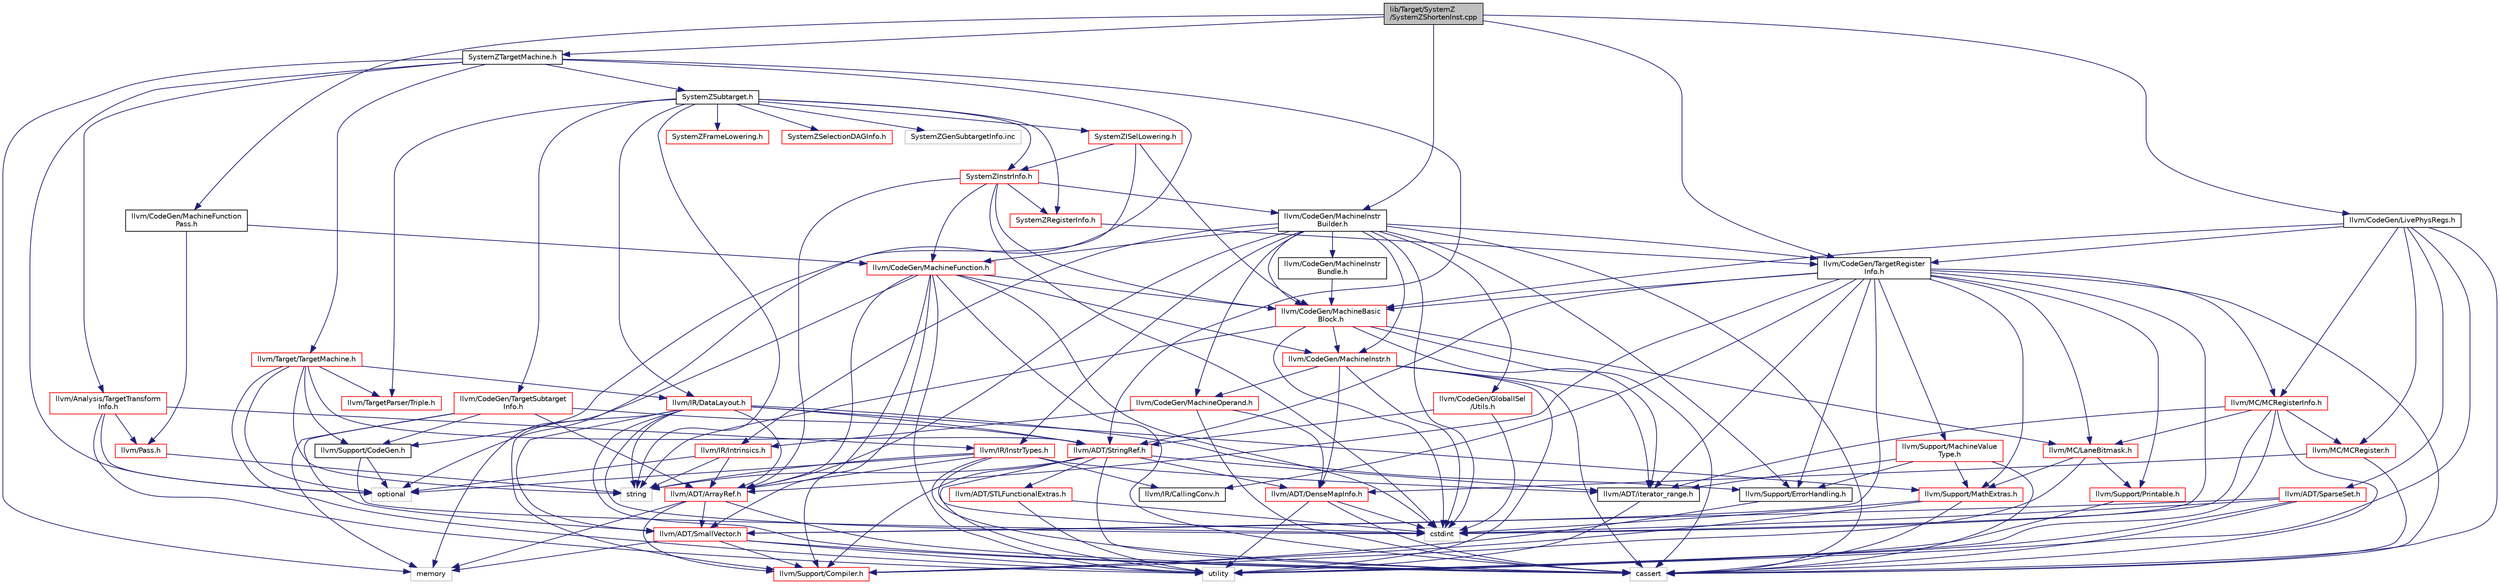 digraph "lib/Target/SystemZ/SystemZShortenInst.cpp"
{
 // LATEX_PDF_SIZE
  bgcolor="transparent";
  edge [fontname="Helvetica",fontsize="10",labelfontname="Helvetica",labelfontsize="10"];
  node [fontname="Helvetica",fontsize="10",shape=record];
  Node1 [label="lib/Target/SystemZ\l/SystemZShortenInst.cpp",height=0.2,width=0.4,color="black", fillcolor="grey75", style="filled", fontcolor="black",tooltip=" "];
  Node1 -> Node2 [color="midnightblue",fontsize="10",style="solid",fontname="Helvetica"];
  Node2 [label="SystemZTargetMachine.h",height=0.2,width=0.4,color="black",URL="$SystemZTargetMachine_8h.html",tooltip=" "];
  Node2 -> Node3 [color="midnightblue",fontsize="10",style="solid",fontname="Helvetica"];
  Node3 [label="SystemZSubtarget.h",height=0.2,width=0.4,color="black",URL="$SystemZSubtarget_8h.html",tooltip=" "];
  Node3 -> Node4 [color="midnightblue",fontsize="10",style="solid",fontname="Helvetica"];
  Node4 [label="SystemZFrameLowering.h",height=0.2,width=0.4,color="red",URL="$SystemZFrameLowering_8h.html",tooltip=" "];
  Node3 -> Node190 [color="midnightblue",fontsize="10",style="solid",fontname="Helvetica"];
  Node190 [label="SystemZISelLowering.h",height=0.2,width=0.4,color="red",URL="$SystemZISelLowering_8h.html",tooltip=" "];
  Node190 -> Node192 [color="midnightblue",fontsize="10",style="solid",fontname="Helvetica"];
  Node192 [label="SystemZInstrInfo.h",height=0.2,width=0.4,color="red",URL="$SystemZInstrInfo_8h.html",tooltip=" "];
  Node192 -> Node193 [color="midnightblue",fontsize="10",style="solid",fontname="Helvetica"];
  Node193 [label="SystemZRegisterInfo.h",height=0.2,width=0.4,color="red",URL="$SystemZRegisterInfo_8h.html",tooltip=" "];
  Node193 -> Node166 [color="midnightblue",fontsize="10",style="solid",fontname="Helvetica"];
  Node166 [label="llvm/CodeGen/TargetRegister\lInfo.h",height=0.2,width=0.4,color="black",URL="$TargetRegisterInfo_8h.html",tooltip=" "];
  Node166 -> Node95 [color="midnightblue",fontsize="10",style="solid",fontname="Helvetica"];
  Node95 [label="llvm/ADT/ArrayRef.h",height=0.2,width=0.4,color="red",URL="$ArrayRef_8h.html",tooltip=" "];
  Node95 -> Node17 [color="midnightblue",fontsize="10",style="solid",fontname="Helvetica"];
  Node17 [label="llvm/ADT/SmallVector.h",height=0.2,width=0.4,color="red",URL="$SmallVector_8h.html",tooltip=" "];
  Node17 -> Node18 [color="midnightblue",fontsize="10",style="solid",fontname="Helvetica"];
  Node18 [label="llvm/Support/Compiler.h",height=0.2,width=0.4,color="red",URL="$Compiler_8h.html",tooltip=" "];
  Node17 -> Node25 [color="midnightblue",fontsize="10",style="solid",fontname="Helvetica"];
  Node25 [label="cassert",height=0.2,width=0.4,color="grey75",tooltip=" "];
  Node17 -> Node11 [color="midnightblue",fontsize="10",style="solid",fontname="Helvetica"];
  Node11 [label="memory",height=0.2,width=0.4,color="grey75",tooltip=" "];
  Node17 -> Node23 [color="midnightblue",fontsize="10",style="solid",fontname="Helvetica"];
  Node23 [label="utility",height=0.2,width=0.4,color="grey75",tooltip=" "];
  Node95 -> Node18 [color="midnightblue",fontsize="10",style="solid",fontname="Helvetica"];
  Node95 -> Node25 [color="midnightblue",fontsize="10",style="solid",fontname="Helvetica"];
  Node95 -> Node11 [color="midnightblue",fontsize="10",style="solid",fontname="Helvetica"];
  Node166 -> Node17 [color="midnightblue",fontsize="10",style="solid",fontname="Helvetica"];
  Node166 -> Node55 [color="midnightblue",fontsize="10",style="solid",fontname="Helvetica"];
  Node55 [label="llvm/ADT/StringRef.h",height=0.2,width=0.4,color="red",URL="$StringRef_8h.html",tooltip=" "];
  Node55 -> Node36 [color="midnightblue",fontsize="10",style="solid",fontname="Helvetica"];
  Node36 [label="llvm/ADT/DenseMapInfo.h",height=0.2,width=0.4,color="red",URL="$DenseMapInfo_8h.html",tooltip=" "];
  Node36 -> Node25 [color="midnightblue",fontsize="10",style="solid",fontname="Helvetica"];
  Node36 -> Node37 [color="midnightblue",fontsize="10",style="solid",fontname="Helvetica"];
  Node37 [label="cstdint",height=0.2,width=0.4,color="grey75",tooltip=" "];
  Node36 -> Node23 [color="midnightblue",fontsize="10",style="solid",fontname="Helvetica"];
  Node55 -> Node56 [color="midnightblue",fontsize="10",style="solid",fontname="Helvetica"];
  Node56 [label="llvm/ADT/STLFunctionalExtras.h",height=0.2,width=0.4,color="red",URL="$STLFunctionalExtras_8h.html",tooltip=" "];
  Node56 -> Node37 [color="midnightblue",fontsize="10",style="solid",fontname="Helvetica"];
  Node56 -> Node23 [color="midnightblue",fontsize="10",style="solid",fontname="Helvetica"];
  Node55 -> Node50 [color="midnightblue",fontsize="10",style="solid",fontname="Helvetica"];
  Node50 [label="llvm/ADT/iterator_range.h",height=0.2,width=0.4,color="black",URL="$iterator__range_8h.html",tooltip=" "];
  Node50 -> Node23 [color="midnightblue",fontsize="10",style="solid",fontname="Helvetica"];
  Node55 -> Node18 [color="midnightblue",fontsize="10",style="solid",fontname="Helvetica"];
  Node55 -> Node25 [color="midnightblue",fontsize="10",style="solid",fontname="Helvetica"];
  Node55 -> Node46 [color="midnightblue",fontsize="10",style="solid",fontname="Helvetica"];
  Node46 [label="string",height=0.2,width=0.4,color="grey75",tooltip=" "];
  Node55 -> Node23 [color="midnightblue",fontsize="10",style="solid",fontname="Helvetica"];
  Node166 -> Node50 [color="midnightblue",fontsize="10",style="solid",fontname="Helvetica"];
  Node166 -> Node48 [color="midnightblue",fontsize="10",style="solid",fontname="Helvetica"];
  Node48 [label="llvm/CodeGen/MachineBasic\lBlock.h",height=0.2,width=0.4,color="red",URL="$MachineBasicBlock_8h.html",tooltip=" "];
  Node48 -> Node50 [color="midnightblue",fontsize="10",style="solid",fontname="Helvetica"];
  Node48 -> Node71 [color="midnightblue",fontsize="10",style="solid",fontname="Helvetica"];
  Node71 [label="llvm/CodeGen/MachineInstr.h",height=0.2,width=0.4,color="red",URL="$MachineInstr_8h.html",tooltip=" "];
  Node71 -> Node36 [color="midnightblue",fontsize="10",style="solid",fontname="Helvetica"];
  Node71 -> Node50 [color="midnightblue",fontsize="10",style="solid",fontname="Helvetica"];
  Node71 -> Node126 [color="midnightblue",fontsize="10",style="solid",fontname="Helvetica"];
  Node126 [label="llvm/CodeGen/MachineOperand.h",height=0.2,width=0.4,color="red",URL="$MachineOperand_8h.html",tooltip=" "];
  Node126 -> Node36 [color="midnightblue",fontsize="10",style="solid",fontname="Helvetica"];
  Node126 -> Node127 [color="midnightblue",fontsize="10",style="solid",fontname="Helvetica"];
  Node127 [label="llvm/IR/Intrinsics.h",height=0.2,width=0.4,color="red",URL="$Intrinsics_8h.html",tooltip=" "];
  Node127 -> Node95 [color="midnightblue",fontsize="10",style="solid",fontname="Helvetica"];
  Node127 -> Node45 [color="midnightblue",fontsize="10",style="solid",fontname="Helvetica"];
  Node45 [label="optional",height=0.2,width=0.4,color="grey75",tooltip=" "];
  Node127 -> Node46 [color="midnightblue",fontsize="10",style="solid",fontname="Helvetica"];
  Node126 -> Node25 [color="midnightblue",fontsize="10",style="solid",fontname="Helvetica"];
  Node71 -> Node25 [color="midnightblue",fontsize="10",style="solid",fontname="Helvetica"];
  Node71 -> Node37 [color="midnightblue",fontsize="10",style="solid",fontname="Helvetica"];
  Node71 -> Node23 [color="midnightblue",fontsize="10",style="solid",fontname="Helvetica"];
  Node48 -> Node145 [color="midnightblue",fontsize="10",style="solid",fontname="Helvetica"];
  Node145 [label="llvm/MC/LaneBitmask.h",height=0.2,width=0.4,color="red",URL="$LaneBitmask_8h.html",tooltip=" "];
  Node145 -> Node18 [color="midnightblue",fontsize="10",style="solid",fontname="Helvetica"];
  Node145 -> Node52 [color="midnightblue",fontsize="10",style="solid",fontname="Helvetica"];
  Node52 [label="llvm/Support/MathExtras.h",height=0.2,width=0.4,color="red",URL="$MathExtras_8h.html",tooltip=" "];
  Node52 -> Node18 [color="midnightblue",fontsize="10",style="solid",fontname="Helvetica"];
  Node52 -> Node25 [color="midnightblue",fontsize="10",style="solid",fontname="Helvetica"];
  Node52 -> Node37 [color="midnightblue",fontsize="10",style="solid",fontname="Helvetica"];
  Node145 -> Node148 [color="midnightblue",fontsize="10",style="solid",fontname="Helvetica"];
  Node148 [label="llvm/Support/Printable.h",height=0.2,width=0.4,color="red",URL="$Printable_8h.html",tooltip=" "];
  Node148 -> Node23 [color="midnightblue",fontsize="10",style="solid",fontname="Helvetica"];
  Node48 -> Node25 [color="midnightblue",fontsize="10",style="solid",fontname="Helvetica"];
  Node48 -> Node37 [color="midnightblue",fontsize="10",style="solid",fontname="Helvetica"];
  Node48 -> Node46 [color="midnightblue",fontsize="10",style="solid",fontname="Helvetica"];
  Node166 -> Node167 [color="midnightblue",fontsize="10",style="solid",fontname="Helvetica"];
  Node167 [label="llvm/IR/CallingConv.h",height=0.2,width=0.4,color="black",URL="$CallingConv_8h.html",tooltip=" "];
  Node166 -> Node145 [color="midnightblue",fontsize="10",style="solid",fontname="Helvetica"];
  Node166 -> Node168 [color="midnightblue",fontsize="10",style="solid",fontname="Helvetica"];
  Node168 [label="llvm/MC/MCRegisterInfo.h",height=0.2,width=0.4,color="red",URL="$MCRegisterInfo_8h.html",tooltip=" "];
  Node168 -> Node50 [color="midnightblue",fontsize="10",style="solid",fontname="Helvetica"];
  Node168 -> Node145 [color="midnightblue",fontsize="10",style="solid",fontname="Helvetica"];
  Node168 -> Node35 [color="midnightblue",fontsize="10",style="solid",fontname="Helvetica"];
  Node35 [label="llvm/MC/MCRegister.h",height=0.2,width=0.4,color="red",URL="$MCRegister_8h.html",tooltip=" "];
  Node35 -> Node36 [color="midnightblue",fontsize="10",style="solid",fontname="Helvetica"];
  Node35 -> Node25 [color="midnightblue",fontsize="10",style="solid",fontname="Helvetica"];
  Node168 -> Node25 [color="midnightblue",fontsize="10",style="solid",fontname="Helvetica"];
  Node168 -> Node37 [color="midnightblue",fontsize="10",style="solid",fontname="Helvetica"];
  Node168 -> Node23 [color="midnightblue",fontsize="10",style="solid",fontname="Helvetica"];
  Node166 -> Node41 [color="midnightblue",fontsize="10",style="solid",fontname="Helvetica"];
  Node41 [label="llvm/Support/ErrorHandling.h",height=0.2,width=0.4,color="black",URL="$Support_2ErrorHandling_8h.html",tooltip=" "];
  Node41 -> Node18 [color="midnightblue",fontsize="10",style="solid",fontname="Helvetica"];
  Node166 -> Node124 [color="midnightblue",fontsize="10",style="solid",fontname="Helvetica"];
  Node124 [label="llvm/Support/MachineValue\lType.h",height=0.2,width=0.4,color="red",URL="$MachineValueType_8h.html",tooltip=" "];
  Node124 -> Node50 [color="midnightblue",fontsize="10",style="solid",fontname="Helvetica"];
  Node124 -> Node41 [color="midnightblue",fontsize="10",style="solid",fontname="Helvetica"];
  Node124 -> Node52 [color="midnightblue",fontsize="10",style="solid",fontname="Helvetica"];
  Node124 -> Node25 [color="midnightblue",fontsize="10",style="solid",fontname="Helvetica"];
  Node166 -> Node52 [color="midnightblue",fontsize="10",style="solid",fontname="Helvetica"];
  Node166 -> Node148 [color="midnightblue",fontsize="10",style="solid",fontname="Helvetica"];
  Node166 -> Node25 [color="midnightblue",fontsize="10",style="solid",fontname="Helvetica"];
  Node166 -> Node37 [color="midnightblue",fontsize="10",style="solid",fontname="Helvetica"];
  Node192 -> Node95 [color="midnightblue",fontsize="10",style="solid",fontname="Helvetica"];
  Node192 -> Node48 [color="midnightblue",fontsize="10",style="solid",fontname="Helvetica"];
  Node192 -> Node158 [color="midnightblue",fontsize="10",style="solid",fontname="Helvetica"];
  Node158 [label="llvm/CodeGen/MachineFunction.h",height=0.2,width=0.4,color="red",URL="$MachineFunction_8h.html",tooltip=" "];
  Node158 -> Node95 [color="midnightblue",fontsize="10",style="solid",fontname="Helvetica"];
  Node158 -> Node17 [color="midnightblue",fontsize="10",style="solid",fontname="Helvetica"];
  Node158 -> Node48 [color="midnightblue",fontsize="10",style="solid",fontname="Helvetica"];
  Node158 -> Node71 [color="midnightblue",fontsize="10",style="solid",fontname="Helvetica"];
  Node158 -> Node18 [color="midnightblue",fontsize="10",style="solid",fontname="Helvetica"];
  Node158 -> Node25 [color="midnightblue",fontsize="10",style="solid",fontname="Helvetica"];
  Node158 -> Node37 [color="midnightblue",fontsize="10",style="solid",fontname="Helvetica"];
  Node158 -> Node11 [color="midnightblue",fontsize="10",style="solid",fontname="Helvetica"];
  Node158 -> Node23 [color="midnightblue",fontsize="10",style="solid",fontname="Helvetica"];
  Node192 -> Node151 [color="midnightblue",fontsize="10",style="solid",fontname="Helvetica"];
  Node151 [label="llvm/CodeGen/MachineInstr\lBuilder.h",height=0.2,width=0.4,color="black",URL="$MachineInstrBuilder_8h.html",tooltip=" "];
  Node151 -> Node95 [color="midnightblue",fontsize="10",style="solid",fontname="Helvetica"];
  Node151 -> Node152 [color="midnightblue",fontsize="10",style="solid",fontname="Helvetica"];
  Node152 [label="llvm/CodeGen/GlobalISel\l/Utils.h",height=0.2,width=0.4,color="red",URL="$CodeGen_2GlobalISel_2Utils_8h.html",tooltip=" "];
  Node152 -> Node55 [color="midnightblue",fontsize="10",style="solid",fontname="Helvetica"];
  Node152 -> Node37 [color="midnightblue",fontsize="10",style="solid",fontname="Helvetica"];
  Node151 -> Node48 [color="midnightblue",fontsize="10",style="solid",fontname="Helvetica"];
  Node151 -> Node158 [color="midnightblue",fontsize="10",style="solid",fontname="Helvetica"];
  Node151 -> Node71 [color="midnightblue",fontsize="10",style="solid",fontname="Helvetica"];
  Node151 -> Node165 [color="midnightblue",fontsize="10",style="solid",fontname="Helvetica"];
  Node165 [label="llvm/CodeGen/MachineInstr\lBundle.h",height=0.2,width=0.4,color="black",URL="$MachineInstrBundle_8h.html",tooltip=" "];
  Node165 -> Node48 [color="midnightblue",fontsize="10",style="solid",fontname="Helvetica"];
  Node151 -> Node126 [color="midnightblue",fontsize="10",style="solid",fontname="Helvetica"];
  Node151 -> Node166 [color="midnightblue",fontsize="10",style="solid",fontname="Helvetica"];
  Node151 -> Node169 [color="midnightblue",fontsize="10",style="solid",fontname="Helvetica"];
  Node169 [label="llvm/IR/InstrTypes.h",height=0.2,width=0.4,color="red",URL="$InstrTypes_8h.html",tooltip=" "];
  Node169 -> Node95 [color="midnightblue",fontsize="10",style="solid",fontname="Helvetica"];
  Node169 -> Node50 [color="midnightblue",fontsize="10",style="solid",fontname="Helvetica"];
  Node169 -> Node167 [color="midnightblue",fontsize="10",style="solid",fontname="Helvetica"];
  Node169 -> Node25 [color="midnightblue",fontsize="10",style="solid",fontname="Helvetica"];
  Node169 -> Node37 [color="midnightblue",fontsize="10",style="solid",fontname="Helvetica"];
  Node169 -> Node45 [color="midnightblue",fontsize="10",style="solid",fontname="Helvetica"];
  Node169 -> Node46 [color="midnightblue",fontsize="10",style="solid",fontname="Helvetica"];
  Node151 -> Node127 [color="midnightblue",fontsize="10",style="solid",fontname="Helvetica"];
  Node151 -> Node41 [color="midnightblue",fontsize="10",style="solid",fontname="Helvetica"];
  Node151 -> Node25 [color="midnightblue",fontsize="10",style="solid",fontname="Helvetica"];
  Node151 -> Node37 [color="midnightblue",fontsize="10",style="solid",fontname="Helvetica"];
  Node192 -> Node37 [color="midnightblue",fontsize="10",style="solid",fontname="Helvetica"];
  Node190 -> Node48 [color="midnightblue",fontsize="10",style="solid",fontname="Helvetica"];
  Node190 -> Node45 [color="midnightblue",fontsize="10",style="solid",fontname="Helvetica"];
  Node3 -> Node192 [color="midnightblue",fontsize="10",style="solid",fontname="Helvetica"];
  Node3 -> Node193 [color="midnightblue",fontsize="10",style="solid",fontname="Helvetica"];
  Node3 -> Node277 [color="midnightblue",fontsize="10",style="solid",fontname="Helvetica"];
  Node277 [label="SystemZSelectionDAGInfo.h",height=0.2,width=0.4,color="red",URL="$SystemZSelectionDAGInfo_8h.html",tooltip=" "];
  Node3 -> Node202 [color="midnightblue",fontsize="10",style="solid",fontname="Helvetica"];
  Node202 [label="llvm/CodeGen/TargetSubtarget\lInfo.h",height=0.2,width=0.4,color="red",URL="$TargetSubtargetInfo_8h.html",tooltip=" "];
  Node202 -> Node95 [color="midnightblue",fontsize="10",style="solid",fontname="Helvetica"];
  Node202 -> Node17 [color="midnightblue",fontsize="10",style="solid",fontname="Helvetica"];
  Node202 -> Node55 [color="midnightblue",fontsize="10",style="solid",fontname="Helvetica"];
  Node202 -> Node172 [color="midnightblue",fontsize="10",style="solid",fontname="Helvetica"];
  Node172 [label="llvm/Support/CodeGen.h",height=0.2,width=0.4,color="black",URL="$CodeGen_8h.html",tooltip=" "];
  Node172 -> Node37 [color="midnightblue",fontsize="10",style="solid",fontname="Helvetica"];
  Node172 -> Node45 [color="midnightblue",fontsize="10",style="solid",fontname="Helvetica"];
  Node202 -> Node11 [color="midnightblue",fontsize="10",style="solid",fontname="Helvetica"];
  Node3 -> Node257 [color="midnightblue",fontsize="10",style="solid",fontname="Helvetica"];
  Node257 [label="llvm/IR/DataLayout.h",height=0.2,width=0.4,color="red",URL="$DataLayout_8h.html",tooltip=" "];
  Node257 -> Node95 [color="midnightblue",fontsize="10",style="solid",fontname="Helvetica"];
  Node257 -> Node17 [color="midnightblue",fontsize="10",style="solid",fontname="Helvetica"];
  Node257 -> Node55 [color="midnightblue",fontsize="10",style="solid",fontname="Helvetica"];
  Node257 -> Node18 [color="midnightblue",fontsize="10",style="solid",fontname="Helvetica"];
  Node257 -> Node41 [color="midnightblue",fontsize="10",style="solid",fontname="Helvetica"];
  Node257 -> Node52 [color="midnightblue",fontsize="10",style="solid",fontname="Helvetica"];
  Node257 -> Node25 [color="midnightblue",fontsize="10",style="solid",fontname="Helvetica"];
  Node257 -> Node37 [color="midnightblue",fontsize="10",style="solid",fontname="Helvetica"];
  Node257 -> Node46 [color="midnightblue",fontsize="10",style="solid",fontname="Helvetica"];
  Node3 -> Node223 [color="midnightblue",fontsize="10",style="solid",fontname="Helvetica"];
  Node223 [label="llvm/TargetParser/Triple.h",height=0.2,width=0.4,color="red",URL="$Triple_8h.html",tooltip=" "];
  Node3 -> Node46 [color="midnightblue",fontsize="10",style="solid",fontname="Helvetica"];
  Node3 -> Node14 [color="midnightblue",fontsize="10",style="solid",fontname="Helvetica"];
  Node14 [label="SystemZGenSubtargetInfo.inc",height=0.2,width=0.4,color="grey75",tooltip=" "];
  Node2 -> Node55 [color="midnightblue",fontsize="10",style="solid",fontname="Helvetica"];
  Node2 -> Node279 [color="midnightblue",fontsize="10",style="solid",fontname="Helvetica"];
  Node279 [label="llvm/Analysis/TargetTransform\lInfo.h",height=0.2,width=0.4,color="red",URL="$TargetTransformInfo_8h.html",tooltip=" "];
  Node279 -> Node169 [color="midnightblue",fontsize="10",style="solid",fontname="Helvetica"];
  Node279 -> Node228 [color="midnightblue",fontsize="10",style="solid",fontname="Helvetica"];
  Node228 [label="llvm/Pass.h",height=0.2,width=0.4,color="red",URL="$Pass_8h.html",tooltip=" "];
  Node228 -> Node46 [color="midnightblue",fontsize="10",style="solid",fontname="Helvetica"];
  Node279 -> Node45 [color="midnightblue",fontsize="10",style="solid",fontname="Helvetica"];
  Node279 -> Node23 [color="midnightblue",fontsize="10",style="solid",fontname="Helvetica"];
  Node2 -> Node172 [color="midnightblue",fontsize="10",style="solid",fontname="Helvetica"];
  Node2 -> Node282 [color="midnightblue",fontsize="10",style="solid",fontname="Helvetica"];
  Node282 [label="llvm/Target/TargetMachine.h",height=0.2,width=0.4,color="red",URL="$Target_2TargetMachine_8h.html",tooltip=" "];
  Node282 -> Node55 [color="midnightblue",fontsize="10",style="solid",fontname="Helvetica"];
  Node282 -> Node257 [color="midnightblue",fontsize="10",style="solid",fontname="Helvetica"];
  Node282 -> Node172 [color="midnightblue",fontsize="10",style="solid",fontname="Helvetica"];
  Node282 -> Node223 [color="midnightblue",fontsize="10",style="solid",fontname="Helvetica"];
  Node282 -> Node45 [color="midnightblue",fontsize="10",style="solid",fontname="Helvetica"];
  Node282 -> Node46 [color="midnightblue",fontsize="10",style="solid",fontname="Helvetica"];
  Node282 -> Node23 [color="midnightblue",fontsize="10",style="solid",fontname="Helvetica"];
  Node2 -> Node11 [color="midnightblue",fontsize="10",style="solid",fontname="Helvetica"];
  Node2 -> Node45 [color="midnightblue",fontsize="10",style="solid",fontname="Helvetica"];
  Node1 -> Node286 [color="midnightblue",fontsize="10",style="solid",fontname="Helvetica"];
  Node286 [label="llvm/CodeGen/LivePhysRegs.h",height=0.2,width=0.4,color="black",URL="$LivePhysRegs_8h.html",tooltip=" "];
  Node286 -> Node287 [color="midnightblue",fontsize="10",style="solid",fontname="Helvetica"];
  Node287 [label="llvm/ADT/SparseSet.h",height=0.2,width=0.4,color="red",URL="$SparseSet_8h.html",tooltip=" "];
  Node287 -> Node17 [color="midnightblue",fontsize="10",style="solid",fontname="Helvetica"];
  Node287 -> Node25 [color="midnightblue",fontsize="10",style="solid",fontname="Helvetica"];
  Node287 -> Node37 [color="midnightblue",fontsize="10",style="solid",fontname="Helvetica"];
  Node287 -> Node23 [color="midnightblue",fontsize="10",style="solid",fontname="Helvetica"];
  Node286 -> Node48 [color="midnightblue",fontsize="10",style="solid",fontname="Helvetica"];
  Node286 -> Node166 [color="midnightblue",fontsize="10",style="solid",fontname="Helvetica"];
  Node286 -> Node35 [color="midnightblue",fontsize="10",style="solid",fontname="Helvetica"];
  Node286 -> Node168 [color="midnightblue",fontsize="10",style="solid",fontname="Helvetica"];
  Node286 -> Node25 [color="midnightblue",fontsize="10",style="solid",fontname="Helvetica"];
  Node286 -> Node23 [color="midnightblue",fontsize="10",style="solid",fontname="Helvetica"];
  Node1 -> Node227 [color="midnightblue",fontsize="10",style="solid",fontname="Helvetica"];
  Node227 [label="llvm/CodeGen/MachineFunction\lPass.h",height=0.2,width=0.4,color="black",URL="$MachineFunctionPass_8h.html",tooltip=" "];
  Node227 -> Node158 [color="midnightblue",fontsize="10",style="solid",fontname="Helvetica"];
  Node227 -> Node228 [color="midnightblue",fontsize="10",style="solid",fontname="Helvetica"];
  Node1 -> Node151 [color="midnightblue",fontsize="10",style="solid",fontname="Helvetica"];
  Node1 -> Node166 [color="midnightblue",fontsize="10",style="solid",fontname="Helvetica"];
}
